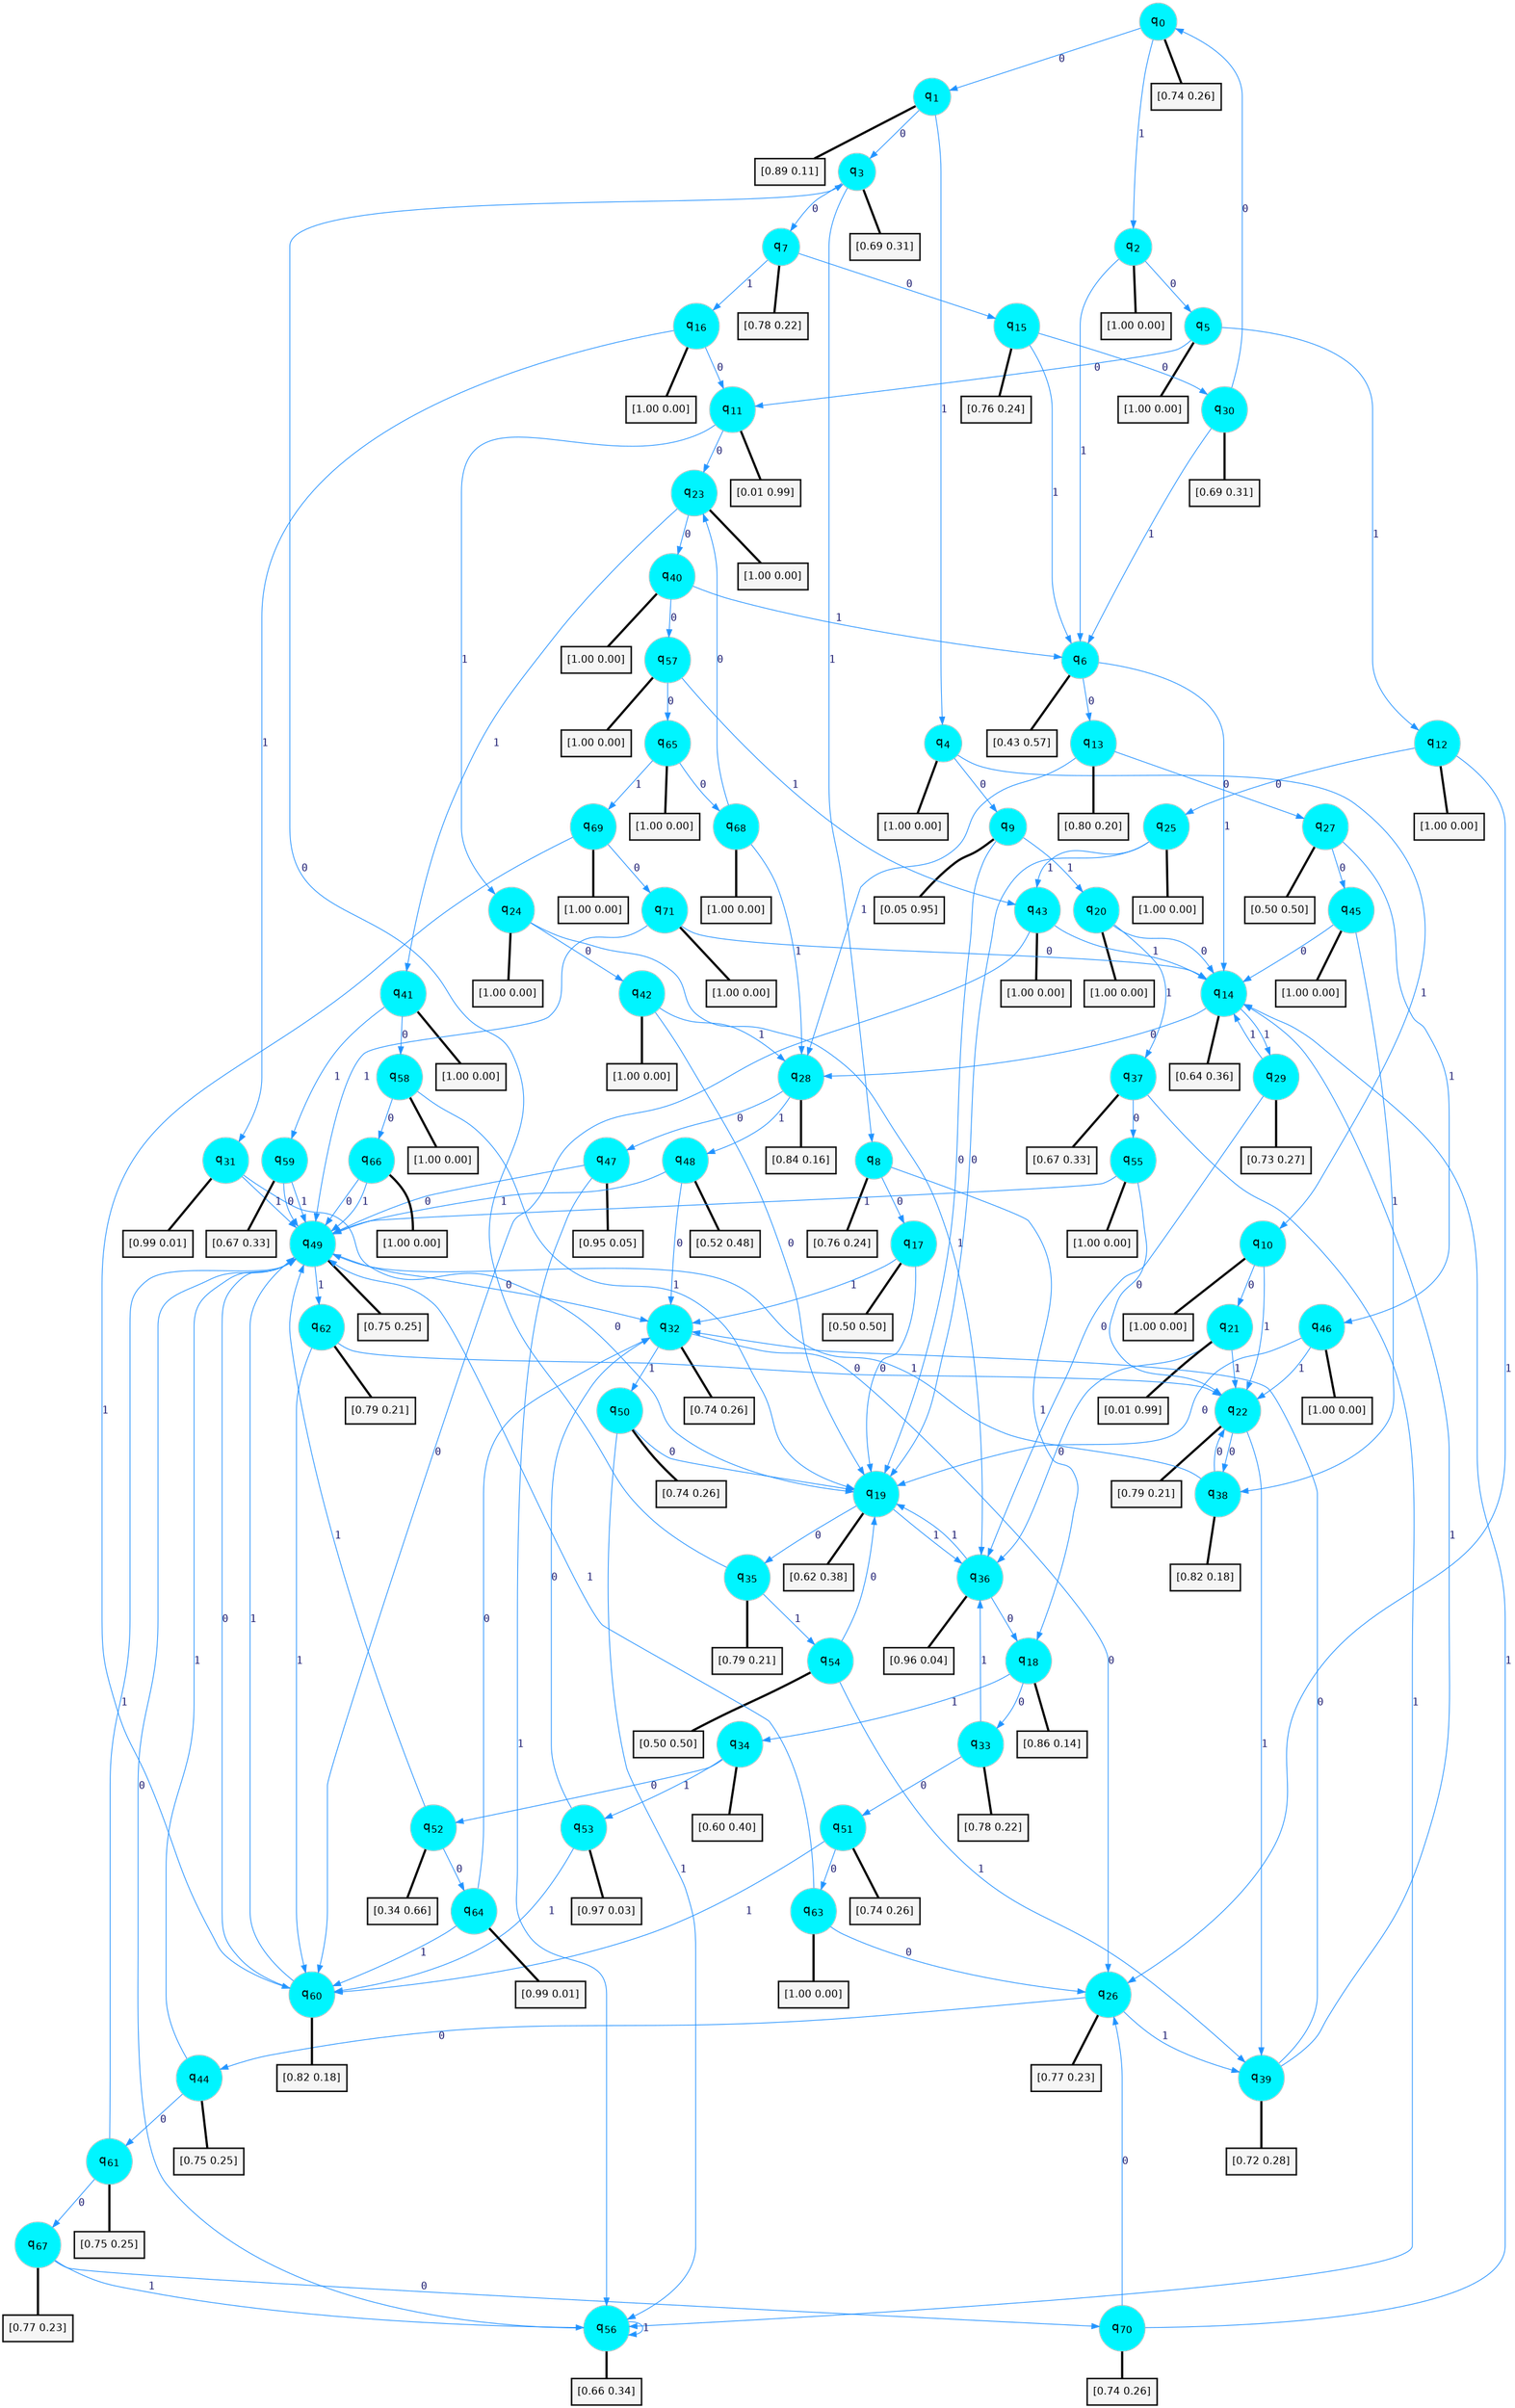 digraph G {
graph [
bgcolor=transparent, dpi=300, rankdir=TD, size="40,25"];
node [
color=gray, fillcolor=turquoise1, fontcolor=black, fontname=Helvetica, fontsize=16, fontweight=bold, shape=circle, style=filled];
edge [
arrowsize=1, color=dodgerblue1, fontcolor=midnightblue, fontname=courier, fontweight=bold, penwidth=1, style=solid, weight=20];
0[label=<q<SUB>0</SUB>>];
1[label=<q<SUB>1</SUB>>];
2[label=<q<SUB>2</SUB>>];
3[label=<q<SUB>3</SUB>>];
4[label=<q<SUB>4</SUB>>];
5[label=<q<SUB>5</SUB>>];
6[label=<q<SUB>6</SUB>>];
7[label=<q<SUB>7</SUB>>];
8[label=<q<SUB>8</SUB>>];
9[label=<q<SUB>9</SUB>>];
10[label=<q<SUB>10</SUB>>];
11[label=<q<SUB>11</SUB>>];
12[label=<q<SUB>12</SUB>>];
13[label=<q<SUB>13</SUB>>];
14[label=<q<SUB>14</SUB>>];
15[label=<q<SUB>15</SUB>>];
16[label=<q<SUB>16</SUB>>];
17[label=<q<SUB>17</SUB>>];
18[label=<q<SUB>18</SUB>>];
19[label=<q<SUB>19</SUB>>];
20[label=<q<SUB>20</SUB>>];
21[label=<q<SUB>21</SUB>>];
22[label=<q<SUB>22</SUB>>];
23[label=<q<SUB>23</SUB>>];
24[label=<q<SUB>24</SUB>>];
25[label=<q<SUB>25</SUB>>];
26[label=<q<SUB>26</SUB>>];
27[label=<q<SUB>27</SUB>>];
28[label=<q<SUB>28</SUB>>];
29[label=<q<SUB>29</SUB>>];
30[label=<q<SUB>30</SUB>>];
31[label=<q<SUB>31</SUB>>];
32[label=<q<SUB>32</SUB>>];
33[label=<q<SUB>33</SUB>>];
34[label=<q<SUB>34</SUB>>];
35[label=<q<SUB>35</SUB>>];
36[label=<q<SUB>36</SUB>>];
37[label=<q<SUB>37</SUB>>];
38[label=<q<SUB>38</SUB>>];
39[label=<q<SUB>39</SUB>>];
40[label=<q<SUB>40</SUB>>];
41[label=<q<SUB>41</SUB>>];
42[label=<q<SUB>42</SUB>>];
43[label=<q<SUB>43</SUB>>];
44[label=<q<SUB>44</SUB>>];
45[label=<q<SUB>45</SUB>>];
46[label=<q<SUB>46</SUB>>];
47[label=<q<SUB>47</SUB>>];
48[label=<q<SUB>48</SUB>>];
49[label=<q<SUB>49</SUB>>];
50[label=<q<SUB>50</SUB>>];
51[label=<q<SUB>51</SUB>>];
52[label=<q<SUB>52</SUB>>];
53[label=<q<SUB>53</SUB>>];
54[label=<q<SUB>54</SUB>>];
55[label=<q<SUB>55</SUB>>];
56[label=<q<SUB>56</SUB>>];
57[label=<q<SUB>57</SUB>>];
58[label=<q<SUB>58</SUB>>];
59[label=<q<SUB>59</SUB>>];
60[label=<q<SUB>60</SUB>>];
61[label=<q<SUB>61</SUB>>];
62[label=<q<SUB>62</SUB>>];
63[label=<q<SUB>63</SUB>>];
64[label=<q<SUB>64</SUB>>];
65[label=<q<SUB>65</SUB>>];
66[label=<q<SUB>66</SUB>>];
67[label=<q<SUB>67</SUB>>];
68[label=<q<SUB>68</SUB>>];
69[label=<q<SUB>69</SUB>>];
70[label=<q<SUB>70</SUB>>];
71[label=<q<SUB>71</SUB>>];
72[label="[0.74 0.26]", shape=box,fontcolor=black, fontname=Helvetica, fontsize=14, penwidth=2, fillcolor=whitesmoke,color=black];
73[label="[0.89 0.11]", shape=box,fontcolor=black, fontname=Helvetica, fontsize=14, penwidth=2, fillcolor=whitesmoke,color=black];
74[label="[1.00 0.00]", shape=box,fontcolor=black, fontname=Helvetica, fontsize=14, penwidth=2, fillcolor=whitesmoke,color=black];
75[label="[0.69 0.31]", shape=box,fontcolor=black, fontname=Helvetica, fontsize=14, penwidth=2, fillcolor=whitesmoke,color=black];
76[label="[1.00 0.00]", shape=box,fontcolor=black, fontname=Helvetica, fontsize=14, penwidth=2, fillcolor=whitesmoke,color=black];
77[label="[1.00 0.00]", shape=box,fontcolor=black, fontname=Helvetica, fontsize=14, penwidth=2, fillcolor=whitesmoke,color=black];
78[label="[0.43 0.57]", shape=box,fontcolor=black, fontname=Helvetica, fontsize=14, penwidth=2, fillcolor=whitesmoke,color=black];
79[label="[0.78 0.22]", shape=box,fontcolor=black, fontname=Helvetica, fontsize=14, penwidth=2, fillcolor=whitesmoke,color=black];
80[label="[0.76 0.24]", shape=box,fontcolor=black, fontname=Helvetica, fontsize=14, penwidth=2, fillcolor=whitesmoke,color=black];
81[label="[0.05 0.95]", shape=box,fontcolor=black, fontname=Helvetica, fontsize=14, penwidth=2, fillcolor=whitesmoke,color=black];
82[label="[1.00 0.00]", shape=box,fontcolor=black, fontname=Helvetica, fontsize=14, penwidth=2, fillcolor=whitesmoke,color=black];
83[label="[0.01 0.99]", shape=box,fontcolor=black, fontname=Helvetica, fontsize=14, penwidth=2, fillcolor=whitesmoke,color=black];
84[label="[1.00 0.00]", shape=box,fontcolor=black, fontname=Helvetica, fontsize=14, penwidth=2, fillcolor=whitesmoke,color=black];
85[label="[0.80 0.20]", shape=box,fontcolor=black, fontname=Helvetica, fontsize=14, penwidth=2, fillcolor=whitesmoke,color=black];
86[label="[0.64 0.36]", shape=box,fontcolor=black, fontname=Helvetica, fontsize=14, penwidth=2, fillcolor=whitesmoke,color=black];
87[label="[0.76 0.24]", shape=box,fontcolor=black, fontname=Helvetica, fontsize=14, penwidth=2, fillcolor=whitesmoke,color=black];
88[label="[1.00 0.00]", shape=box,fontcolor=black, fontname=Helvetica, fontsize=14, penwidth=2, fillcolor=whitesmoke,color=black];
89[label="[0.50 0.50]", shape=box,fontcolor=black, fontname=Helvetica, fontsize=14, penwidth=2, fillcolor=whitesmoke,color=black];
90[label="[0.86 0.14]", shape=box,fontcolor=black, fontname=Helvetica, fontsize=14, penwidth=2, fillcolor=whitesmoke,color=black];
91[label="[0.62 0.38]", shape=box,fontcolor=black, fontname=Helvetica, fontsize=14, penwidth=2, fillcolor=whitesmoke,color=black];
92[label="[1.00 0.00]", shape=box,fontcolor=black, fontname=Helvetica, fontsize=14, penwidth=2, fillcolor=whitesmoke,color=black];
93[label="[0.01 0.99]", shape=box,fontcolor=black, fontname=Helvetica, fontsize=14, penwidth=2, fillcolor=whitesmoke,color=black];
94[label="[0.79 0.21]", shape=box,fontcolor=black, fontname=Helvetica, fontsize=14, penwidth=2, fillcolor=whitesmoke,color=black];
95[label="[1.00 0.00]", shape=box,fontcolor=black, fontname=Helvetica, fontsize=14, penwidth=2, fillcolor=whitesmoke,color=black];
96[label="[1.00 0.00]", shape=box,fontcolor=black, fontname=Helvetica, fontsize=14, penwidth=2, fillcolor=whitesmoke,color=black];
97[label="[1.00 0.00]", shape=box,fontcolor=black, fontname=Helvetica, fontsize=14, penwidth=2, fillcolor=whitesmoke,color=black];
98[label="[0.77 0.23]", shape=box,fontcolor=black, fontname=Helvetica, fontsize=14, penwidth=2, fillcolor=whitesmoke,color=black];
99[label="[0.50 0.50]", shape=box,fontcolor=black, fontname=Helvetica, fontsize=14, penwidth=2, fillcolor=whitesmoke,color=black];
100[label="[0.84 0.16]", shape=box,fontcolor=black, fontname=Helvetica, fontsize=14, penwidth=2, fillcolor=whitesmoke,color=black];
101[label="[0.73 0.27]", shape=box,fontcolor=black, fontname=Helvetica, fontsize=14, penwidth=2, fillcolor=whitesmoke,color=black];
102[label="[0.69 0.31]", shape=box,fontcolor=black, fontname=Helvetica, fontsize=14, penwidth=2, fillcolor=whitesmoke,color=black];
103[label="[0.99 0.01]", shape=box,fontcolor=black, fontname=Helvetica, fontsize=14, penwidth=2, fillcolor=whitesmoke,color=black];
104[label="[0.74 0.26]", shape=box,fontcolor=black, fontname=Helvetica, fontsize=14, penwidth=2, fillcolor=whitesmoke,color=black];
105[label="[0.78 0.22]", shape=box,fontcolor=black, fontname=Helvetica, fontsize=14, penwidth=2, fillcolor=whitesmoke,color=black];
106[label="[0.60 0.40]", shape=box,fontcolor=black, fontname=Helvetica, fontsize=14, penwidth=2, fillcolor=whitesmoke,color=black];
107[label="[0.79 0.21]", shape=box,fontcolor=black, fontname=Helvetica, fontsize=14, penwidth=2, fillcolor=whitesmoke,color=black];
108[label="[0.96 0.04]", shape=box,fontcolor=black, fontname=Helvetica, fontsize=14, penwidth=2, fillcolor=whitesmoke,color=black];
109[label="[0.67 0.33]", shape=box,fontcolor=black, fontname=Helvetica, fontsize=14, penwidth=2, fillcolor=whitesmoke,color=black];
110[label="[0.82 0.18]", shape=box,fontcolor=black, fontname=Helvetica, fontsize=14, penwidth=2, fillcolor=whitesmoke,color=black];
111[label="[0.72 0.28]", shape=box,fontcolor=black, fontname=Helvetica, fontsize=14, penwidth=2, fillcolor=whitesmoke,color=black];
112[label="[1.00 0.00]", shape=box,fontcolor=black, fontname=Helvetica, fontsize=14, penwidth=2, fillcolor=whitesmoke,color=black];
113[label="[1.00 0.00]", shape=box,fontcolor=black, fontname=Helvetica, fontsize=14, penwidth=2, fillcolor=whitesmoke,color=black];
114[label="[1.00 0.00]", shape=box,fontcolor=black, fontname=Helvetica, fontsize=14, penwidth=2, fillcolor=whitesmoke,color=black];
115[label="[1.00 0.00]", shape=box,fontcolor=black, fontname=Helvetica, fontsize=14, penwidth=2, fillcolor=whitesmoke,color=black];
116[label="[0.75 0.25]", shape=box,fontcolor=black, fontname=Helvetica, fontsize=14, penwidth=2, fillcolor=whitesmoke,color=black];
117[label="[1.00 0.00]", shape=box,fontcolor=black, fontname=Helvetica, fontsize=14, penwidth=2, fillcolor=whitesmoke,color=black];
118[label="[1.00 0.00]", shape=box,fontcolor=black, fontname=Helvetica, fontsize=14, penwidth=2, fillcolor=whitesmoke,color=black];
119[label="[0.95 0.05]", shape=box,fontcolor=black, fontname=Helvetica, fontsize=14, penwidth=2, fillcolor=whitesmoke,color=black];
120[label="[0.52 0.48]", shape=box,fontcolor=black, fontname=Helvetica, fontsize=14, penwidth=2, fillcolor=whitesmoke,color=black];
121[label="[0.75 0.25]", shape=box,fontcolor=black, fontname=Helvetica, fontsize=14, penwidth=2, fillcolor=whitesmoke,color=black];
122[label="[0.74 0.26]", shape=box,fontcolor=black, fontname=Helvetica, fontsize=14, penwidth=2, fillcolor=whitesmoke,color=black];
123[label="[0.74 0.26]", shape=box,fontcolor=black, fontname=Helvetica, fontsize=14, penwidth=2, fillcolor=whitesmoke,color=black];
124[label="[0.34 0.66]", shape=box,fontcolor=black, fontname=Helvetica, fontsize=14, penwidth=2, fillcolor=whitesmoke,color=black];
125[label="[0.97 0.03]", shape=box,fontcolor=black, fontname=Helvetica, fontsize=14, penwidth=2, fillcolor=whitesmoke,color=black];
126[label="[0.50 0.50]", shape=box,fontcolor=black, fontname=Helvetica, fontsize=14, penwidth=2, fillcolor=whitesmoke,color=black];
127[label="[1.00 0.00]", shape=box,fontcolor=black, fontname=Helvetica, fontsize=14, penwidth=2, fillcolor=whitesmoke,color=black];
128[label="[0.66 0.34]", shape=box,fontcolor=black, fontname=Helvetica, fontsize=14, penwidth=2, fillcolor=whitesmoke,color=black];
129[label="[1.00 0.00]", shape=box,fontcolor=black, fontname=Helvetica, fontsize=14, penwidth=2, fillcolor=whitesmoke,color=black];
130[label="[1.00 0.00]", shape=box,fontcolor=black, fontname=Helvetica, fontsize=14, penwidth=2, fillcolor=whitesmoke,color=black];
131[label="[0.67 0.33]", shape=box,fontcolor=black, fontname=Helvetica, fontsize=14, penwidth=2, fillcolor=whitesmoke,color=black];
132[label="[0.82 0.18]", shape=box,fontcolor=black, fontname=Helvetica, fontsize=14, penwidth=2, fillcolor=whitesmoke,color=black];
133[label="[0.75 0.25]", shape=box,fontcolor=black, fontname=Helvetica, fontsize=14, penwidth=2, fillcolor=whitesmoke,color=black];
134[label="[0.79 0.21]", shape=box,fontcolor=black, fontname=Helvetica, fontsize=14, penwidth=2, fillcolor=whitesmoke,color=black];
135[label="[1.00 0.00]", shape=box,fontcolor=black, fontname=Helvetica, fontsize=14, penwidth=2, fillcolor=whitesmoke,color=black];
136[label="[0.99 0.01]", shape=box,fontcolor=black, fontname=Helvetica, fontsize=14, penwidth=2, fillcolor=whitesmoke,color=black];
137[label="[1.00 0.00]", shape=box,fontcolor=black, fontname=Helvetica, fontsize=14, penwidth=2, fillcolor=whitesmoke,color=black];
138[label="[1.00 0.00]", shape=box,fontcolor=black, fontname=Helvetica, fontsize=14, penwidth=2, fillcolor=whitesmoke,color=black];
139[label="[0.77 0.23]", shape=box,fontcolor=black, fontname=Helvetica, fontsize=14, penwidth=2, fillcolor=whitesmoke,color=black];
140[label="[1.00 0.00]", shape=box,fontcolor=black, fontname=Helvetica, fontsize=14, penwidth=2, fillcolor=whitesmoke,color=black];
141[label="[1.00 0.00]", shape=box,fontcolor=black, fontname=Helvetica, fontsize=14, penwidth=2, fillcolor=whitesmoke,color=black];
142[label="[0.74 0.26]", shape=box,fontcolor=black, fontname=Helvetica, fontsize=14, penwidth=2, fillcolor=whitesmoke,color=black];
143[label="[1.00 0.00]", shape=box,fontcolor=black, fontname=Helvetica, fontsize=14, penwidth=2, fillcolor=whitesmoke,color=black];
0->1 [label=0];
0->2 [label=1];
0->72 [arrowhead=none, penwidth=3,color=black];
1->3 [label=0];
1->4 [label=1];
1->73 [arrowhead=none, penwidth=3,color=black];
2->5 [label=0];
2->6 [label=1];
2->74 [arrowhead=none, penwidth=3,color=black];
3->7 [label=0];
3->8 [label=1];
3->75 [arrowhead=none, penwidth=3,color=black];
4->9 [label=0];
4->10 [label=1];
4->76 [arrowhead=none, penwidth=3,color=black];
5->11 [label=0];
5->12 [label=1];
5->77 [arrowhead=none, penwidth=3,color=black];
6->13 [label=0];
6->14 [label=1];
6->78 [arrowhead=none, penwidth=3,color=black];
7->15 [label=0];
7->16 [label=1];
7->79 [arrowhead=none, penwidth=3,color=black];
8->17 [label=0];
8->18 [label=1];
8->80 [arrowhead=none, penwidth=3,color=black];
9->19 [label=0];
9->20 [label=1];
9->81 [arrowhead=none, penwidth=3,color=black];
10->21 [label=0];
10->22 [label=1];
10->82 [arrowhead=none, penwidth=3,color=black];
11->23 [label=0];
11->24 [label=1];
11->83 [arrowhead=none, penwidth=3,color=black];
12->25 [label=0];
12->26 [label=1];
12->84 [arrowhead=none, penwidth=3,color=black];
13->27 [label=0];
13->28 [label=1];
13->85 [arrowhead=none, penwidth=3,color=black];
14->28 [label=0];
14->29 [label=1];
14->86 [arrowhead=none, penwidth=3,color=black];
15->30 [label=0];
15->6 [label=1];
15->87 [arrowhead=none, penwidth=3,color=black];
16->11 [label=0];
16->31 [label=1];
16->88 [arrowhead=none, penwidth=3,color=black];
17->19 [label=0];
17->32 [label=1];
17->89 [arrowhead=none, penwidth=3,color=black];
18->33 [label=0];
18->34 [label=1];
18->90 [arrowhead=none, penwidth=3,color=black];
19->35 [label=0];
19->36 [label=1];
19->91 [arrowhead=none, penwidth=3,color=black];
20->14 [label=0];
20->37 [label=1];
20->92 [arrowhead=none, penwidth=3,color=black];
21->36 [label=0];
21->22 [label=1];
21->93 [arrowhead=none, penwidth=3,color=black];
22->38 [label=0];
22->39 [label=1];
22->94 [arrowhead=none, penwidth=3,color=black];
23->40 [label=0];
23->41 [label=1];
23->95 [arrowhead=none, penwidth=3,color=black];
24->42 [label=0];
24->36 [label=1];
24->96 [arrowhead=none, penwidth=3,color=black];
25->19 [label=0];
25->43 [label=1];
25->97 [arrowhead=none, penwidth=3,color=black];
26->44 [label=0];
26->39 [label=1];
26->98 [arrowhead=none, penwidth=3,color=black];
27->45 [label=0];
27->46 [label=1];
27->99 [arrowhead=none, penwidth=3,color=black];
28->47 [label=0];
28->48 [label=1];
28->100 [arrowhead=none, penwidth=3,color=black];
29->36 [label=0];
29->14 [label=1];
29->101 [arrowhead=none, penwidth=3,color=black];
30->0 [label=0];
30->6 [label=1];
30->102 [arrowhead=none, penwidth=3,color=black];
31->19 [label=0];
31->49 [label=1];
31->103 [arrowhead=none, penwidth=3,color=black];
32->26 [label=0];
32->50 [label=1];
32->104 [arrowhead=none, penwidth=3,color=black];
33->51 [label=0];
33->36 [label=1];
33->105 [arrowhead=none, penwidth=3,color=black];
34->52 [label=0];
34->53 [label=1];
34->106 [arrowhead=none, penwidth=3,color=black];
35->3 [label=0];
35->54 [label=1];
35->107 [arrowhead=none, penwidth=3,color=black];
36->18 [label=0];
36->19 [label=1];
36->108 [arrowhead=none, penwidth=3,color=black];
37->55 [label=0];
37->56 [label=1];
37->109 [arrowhead=none, penwidth=3,color=black];
38->22 [label=0];
38->49 [label=1];
38->110 [arrowhead=none, penwidth=3,color=black];
39->32 [label=0];
39->14 [label=1];
39->111 [arrowhead=none, penwidth=3,color=black];
40->57 [label=0];
40->6 [label=1];
40->112 [arrowhead=none, penwidth=3,color=black];
41->58 [label=0];
41->59 [label=1];
41->113 [arrowhead=none, penwidth=3,color=black];
42->19 [label=0];
42->28 [label=1];
42->114 [arrowhead=none, penwidth=3,color=black];
43->60 [label=0];
43->14 [label=1];
43->115 [arrowhead=none, penwidth=3,color=black];
44->61 [label=0];
44->49 [label=1];
44->116 [arrowhead=none, penwidth=3,color=black];
45->14 [label=0];
45->38 [label=1];
45->117 [arrowhead=none, penwidth=3,color=black];
46->19 [label=0];
46->22 [label=1];
46->118 [arrowhead=none, penwidth=3,color=black];
47->49 [label=0];
47->56 [label=1];
47->119 [arrowhead=none, penwidth=3,color=black];
48->32 [label=0];
48->49 [label=1];
48->120 [arrowhead=none, penwidth=3,color=black];
49->32 [label=0];
49->62 [label=1];
49->121 [arrowhead=none, penwidth=3,color=black];
50->19 [label=0];
50->56 [label=1];
50->122 [arrowhead=none, penwidth=3,color=black];
51->63 [label=0];
51->60 [label=1];
51->123 [arrowhead=none, penwidth=3,color=black];
52->64 [label=0];
52->49 [label=1];
52->124 [arrowhead=none, penwidth=3,color=black];
53->32 [label=0];
53->60 [label=1];
53->125 [arrowhead=none, penwidth=3,color=black];
54->19 [label=0];
54->39 [label=1];
54->126 [arrowhead=none, penwidth=3,color=black];
55->22 [label=0];
55->49 [label=1];
55->127 [arrowhead=none, penwidth=3,color=black];
56->49 [label=0];
56->56 [label=1];
56->128 [arrowhead=none, penwidth=3,color=black];
57->65 [label=0];
57->43 [label=1];
57->129 [arrowhead=none, penwidth=3,color=black];
58->66 [label=0];
58->19 [label=1];
58->130 [arrowhead=none, penwidth=3,color=black];
59->49 [label=0];
59->49 [label=1];
59->131 [arrowhead=none, penwidth=3,color=black];
60->49 [label=0];
60->49 [label=1];
60->132 [arrowhead=none, penwidth=3,color=black];
61->67 [label=0];
61->49 [label=1];
61->133 [arrowhead=none, penwidth=3,color=black];
62->22 [label=0];
62->60 [label=1];
62->134 [arrowhead=none, penwidth=3,color=black];
63->26 [label=0];
63->49 [label=1];
63->135 [arrowhead=none, penwidth=3,color=black];
64->32 [label=0];
64->60 [label=1];
64->136 [arrowhead=none, penwidth=3,color=black];
65->68 [label=0];
65->69 [label=1];
65->137 [arrowhead=none, penwidth=3,color=black];
66->49 [label=0];
66->49 [label=1];
66->138 [arrowhead=none, penwidth=3,color=black];
67->70 [label=0];
67->56 [label=1];
67->139 [arrowhead=none, penwidth=3,color=black];
68->23 [label=0];
68->28 [label=1];
68->140 [arrowhead=none, penwidth=3,color=black];
69->71 [label=0];
69->60 [label=1];
69->141 [arrowhead=none, penwidth=3,color=black];
70->26 [label=0];
70->14 [label=1];
70->142 [arrowhead=none, penwidth=3,color=black];
71->14 [label=0];
71->49 [label=1];
71->143 [arrowhead=none, penwidth=3,color=black];
}

